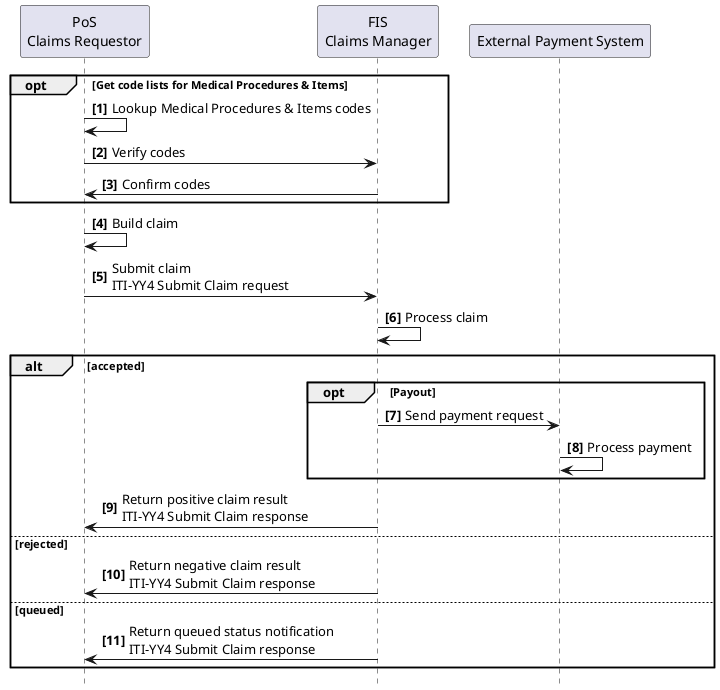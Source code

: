 @startuml
skinparam svgDimensionStyle false
hide footbox
autonumber "<b>[0]"

participant "PoS\nClaims Requestor" as App
participant "FIS\nClaims Manager" as FIS
participant "External Payment System" as EXT


opt Get code lists for Medical Procedures & Items
	App -> App: Lookup Medical Procedures & Items codes
	App -> FIS: Verify codes
	FIS -> App: Confirm codes
end opt
 
App -> App: Build claim
App -> FIS: Submit claim\nITI-YY4 Submit Claim request
FIS -> FIS: Process claim

alt accepted
	opt Payout
		FIS->EXT: Send payment request
   	EXT->EXT: Process payment
	end opt
	FIS -> App: Return positive claim result\nITI-YY4 Submit Claim response
else rejected
	FIS -> App: Return negative claim result\nITI-YY4 Submit Claim response
else queued
	FIS -> App: Return queued status notification\nITI-YY4 Submit Claim response
end

@enduml
